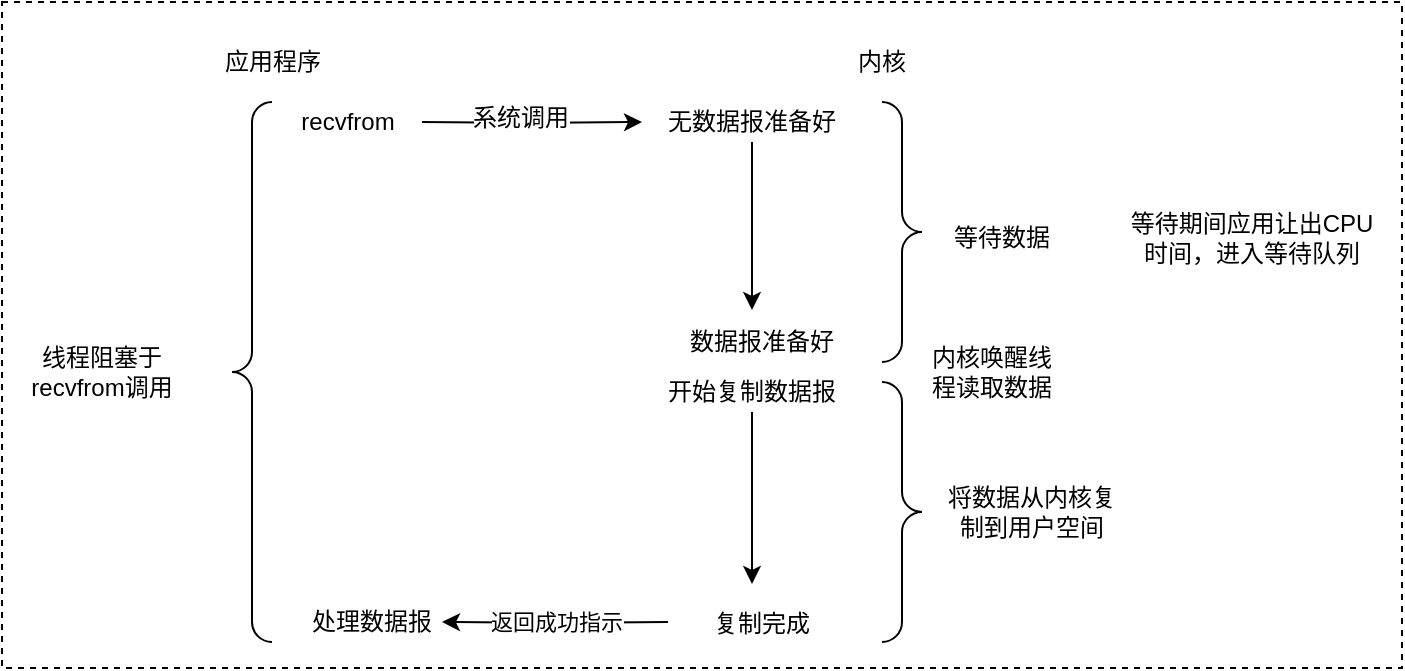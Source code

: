 <mxfile version="10.8.0" type="device"><diagram id="nqRUEJ8KprfKz4v3-YDC" name="阻塞IO模型"><mxGraphModel dx="918" dy="631" grid="0" gridSize="10" guides="1" tooltips="1" connect="1" arrows="1" fold="1" page="1" pageScale="1" pageWidth="4681" pageHeight="3300" math="0" shadow="0"><root><mxCell id="0"/><mxCell id="1" parent="0"/><mxCell id="I0wfclfSH4QR5_rZp_Fg-2" value="" style="rounded=0;whiteSpace=wrap;html=1;dashed=1;" vertex="1" parent="1"><mxGeometry x="100" y="90" width="700" height="333" as="geometry"/></mxCell><mxCell id="0nZ6VPoDSu2_fO6Nby0s-2" value="" style="labelPosition=right;align=left;strokeWidth=1;shape=mxgraph.mockup.markup.curlyBrace;html=1;shadow=0;dashed=0;strokeColor=#000000;direction=north;" parent="1" vertex="1"><mxGeometry x="215" y="140" width="20" height="270" as="geometry"/></mxCell><mxCell id="0nZ6VPoDSu2_fO6Nby0s-3" value="" style="labelPosition=right;align=left;strokeWidth=1;shape=mxgraph.mockup.markup.curlyBrace;html=1;shadow=0;dashed=0;strokeColor=#000000;direction=south;" parent="1" vertex="1"><mxGeometry x="540" y="140" width="20" height="130" as="geometry"/></mxCell><mxCell id="0nZ6VPoDSu2_fO6Nby0s-4" value="" style="labelPosition=right;align=left;strokeWidth=1;shape=mxgraph.mockup.markup.curlyBrace;html=1;shadow=0;dashed=0;strokeColor=#000000;direction=south;" parent="1" vertex="1"><mxGeometry x="540" y="280" width="20" height="130" as="geometry"/></mxCell><mxCell id="0nZ6VPoDSu2_fO6Nby0s-5" value="应用程序" style="text;html=1;strokeColor=none;fillColor=none;align=center;verticalAlign=middle;whiteSpace=wrap;rounded=0;" parent="1" vertex="1"><mxGeometry x="197.5" y="110" width="75" height="20" as="geometry"/></mxCell><mxCell id="0nZ6VPoDSu2_fO6Nby0s-6" value="内核" style="text;html=1;strokeColor=none;fillColor=none;align=center;verticalAlign=middle;whiteSpace=wrap;rounded=0;" parent="1" vertex="1"><mxGeometry x="520" y="110" width="40" height="20" as="geometry"/></mxCell><mxCell id="0nZ6VPoDSu2_fO6Nby0s-9" style="edgeStyle=orthogonalEdgeStyle;rounded=1;orthogonalLoop=1;jettySize=auto;html=1;" parent="1" target="0nZ6VPoDSu2_fO6Nby0s-8" edge="1"><mxGeometry relative="1" as="geometry"><mxPoint x="310" y="150" as="sourcePoint"/></mxGeometry></mxCell><mxCell id="0nZ6VPoDSu2_fO6Nby0s-10" value="系统调用" style="text;html=1;resizable=0;points=[];align=center;verticalAlign=middle;labelBackgroundColor=#ffffff;" parent="0nZ6VPoDSu2_fO6Nby0s-9" vertex="1" connectable="0"><mxGeometry x="-0.109" y="3" relative="1" as="geometry"><mxPoint as="offset"/></mxGeometry></mxCell><mxCell id="0nZ6VPoDSu2_fO6Nby0s-7" value="recvfrom" style="text;html=1;strokeColor=none;fillColor=none;align=center;verticalAlign=middle;whiteSpace=wrap;rounded=0;" parent="1" vertex="1"><mxGeometry x="253" y="140" width="40" height="20" as="geometry"/></mxCell><mxCell id="I0wfclfSH4QR5_rZp_Fg-1" style="edgeStyle=orthogonalEdgeStyle;rounded=0;orthogonalLoop=1;jettySize=auto;html=1;exitX=0.5;exitY=1;exitDx=0;exitDy=0;" edge="1" parent="1" source="0nZ6VPoDSu2_fO6Nby0s-8"><mxGeometry relative="1" as="geometry"><mxPoint x="475" y="244" as="targetPoint"/></mxGeometry></mxCell><mxCell id="0nZ6VPoDSu2_fO6Nby0s-8" value="无数据报准备好" style="text;html=1;strokeColor=none;fillColor=none;align=center;verticalAlign=middle;whiteSpace=wrap;rounded=0;" parent="1" vertex="1"><mxGeometry x="420" y="140" width="110" height="20" as="geometry"/></mxCell><mxCell id="0nZ6VPoDSu2_fO6Nby0s-12" value="等待数据&lt;br&gt;" style="text;html=1;strokeColor=none;fillColor=none;align=center;verticalAlign=middle;whiteSpace=wrap;rounded=0;" parent="1" vertex="1"><mxGeometry x="570" y="195" width="60" height="25" as="geometry"/></mxCell><mxCell id="0nZ6VPoDSu2_fO6Nby0s-13" value="等待期间应用让出CPU时间，进入等待队列" style="text;html=1;strokeColor=none;fillColor=none;align=center;verticalAlign=middle;whiteSpace=wrap;rounded=0;" parent="1" vertex="1"><mxGeometry x="660" y="187.5" width="130" height="40" as="geometry"/></mxCell><mxCell id="0nZ6VPoDSu2_fO6Nby0s-14" value="内核唤醒线程读取数据" style="text;html=1;strokeColor=none;fillColor=none;align=center;verticalAlign=middle;whiteSpace=wrap;rounded=0;" parent="1" vertex="1"><mxGeometry x="560" y="265" width="70" height="20" as="geometry"/></mxCell><mxCell id="0nZ6VPoDSu2_fO6Nby0s-15" value="数据报准备好" style="text;html=1;strokeColor=none;fillColor=none;align=center;verticalAlign=middle;whiteSpace=wrap;rounded=0;" parent="1" vertex="1"><mxGeometry x="440" y="250" width="80" height="20" as="geometry"/></mxCell><mxCell id="1w6tK6_yAaiuUpyiHjOx-1" style="edgeStyle=orthogonalEdgeStyle;rounded=1;orthogonalLoop=1;jettySize=auto;html=1;exitX=0.5;exitY=1;exitDx=0;exitDy=0;" parent="1" source="0nZ6VPoDSu2_fO6Nby0s-16" edge="1"><mxGeometry relative="1" as="geometry"><mxPoint x="475" y="381" as="targetPoint"/></mxGeometry></mxCell><mxCell id="0nZ6VPoDSu2_fO6Nby0s-16" value="开始复制数据报" style="text;html=1;strokeColor=none;fillColor=none;align=center;verticalAlign=middle;whiteSpace=wrap;rounded=0;" parent="1" vertex="1"><mxGeometry x="430" y="275" width="90" height="20" as="geometry"/></mxCell><mxCell id="0nZ6VPoDSu2_fO6Nby0s-19" value="返回成功指示" style="edgeStyle=orthogonalEdgeStyle;rounded=1;orthogonalLoop=1;jettySize=auto;html=1;entryX=1;entryY=0.5;entryDx=0;entryDy=0;" parent="1" target="0nZ6VPoDSu2_fO6Nby0s-18" edge="1"><mxGeometry relative="1" as="geometry"><mxPoint x="433" y="400" as="sourcePoint"/></mxGeometry></mxCell><mxCell id="0nZ6VPoDSu2_fO6Nby0s-17" value="复制完成" style="text;html=1;strokeColor=none;fillColor=none;align=center;verticalAlign=middle;whiteSpace=wrap;rounded=0;" parent="1" vertex="1"><mxGeometry x="455" y="391" width="50" height="20" as="geometry"/></mxCell><mxCell id="0nZ6VPoDSu2_fO6Nby0s-18" value="处理数据报" style="text;html=1;strokeColor=none;fillColor=none;align=center;verticalAlign=middle;whiteSpace=wrap;rounded=0;" parent="1" vertex="1"><mxGeometry x="250" y="390" width="70" height="20" as="geometry"/></mxCell><mxCell id="0nZ6VPoDSu2_fO6Nby0s-20" value="将数据从内核复制到用户空间" style="text;html=1;strokeColor=none;fillColor=none;align=center;verticalAlign=middle;whiteSpace=wrap;rounded=0;" parent="1" vertex="1"><mxGeometry x="570" y="335" width="90" height="20" as="geometry"/></mxCell><mxCell id="0nZ6VPoDSu2_fO6Nby0s-21" value="线程阻塞于recvfrom调用" style="text;html=1;strokeColor=none;fillColor=none;align=center;verticalAlign=middle;whiteSpace=wrap;rounded=0;" parent="1" vertex="1"><mxGeometry x="110" y="265" width="80" height="20" as="geometry"/></mxCell></root></mxGraphModel></diagram><diagram id="v581jQ394xSNRZ6wERJe" name="非阻塞IO模型"><mxGraphModel dx="918" dy="631" grid="0" gridSize="10" guides="1" tooltips="1" connect="1" arrows="1" fold="1" page="1" pageScale="1" pageWidth="4681" pageHeight="3300" math="0" shadow="0"><root><mxCell id="VSYNSSCApN1HcTfF3xBf-0"/><mxCell id="VSYNSSCApN1HcTfF3xBf-1" parent="VSYNSSCApN1HcTfF3xBf-0"/><mxCell id="oaU3bY0-LIZaOlCGmw6o-0" value="" style="rounded=0;whiteSpace=wrap;html=1;dashed=1;gradientColor=#ffffff;" vertex="1" parent="VSYNSSCApN1HcTfF3xBf-1"><mxGeometry x="52" y="100" width="753" height="335" as="geometry"/></mxCell><mxCell id="VSYNSSCApN1HcTfF3xBf-2" value="" style="labelPosition=right;align=left;strokeWidth=1;shape=mxgraph.mockup.markup.curlyBrace;html=1;shadow=0;dashed=0;strokeColor=#000000;direction=north;" parent="VSYNSSCApN1HcTfF3xBf-1" vertex="1"><mxGeometry x="215" y="140" width="20" height="270" as="geometry"/></mxCell><mxCell id="VSYNSSCApN1HcTfF3xBf-3" value="" style="labelPosition=right;align=left;strokeWidth=1;shape=mxgraph.mockup.markup.curlyBrace;html=1;shadow=0;dashed=0;strokeColor=#000000;direction=south;" parent="VSYNSSCApN1HcTfF3xBf-1" vertex="1"><mxGeometry x="540" y="140" width="20" height="130" as="geometry"/></mxCell><mxCell id="VSYNSSCApN1HcTfF3xBf-4" value="" style="labelPosition=right;align=left;strokeWidth=1;shape=mxgraph.mockup.markup.curlyBrace;html=1;shadow=0;dashed=0;strokeColor=#000000;direction=south;" parent="VSYNSSCApN1HcTfF3xBf-1" vertex="1"><mxGeometry x="540" y="280" width="20" height="130" as="geometry"/></mxCell><mxCell id="VSYNSSCApN1HcTfF3xBf-5" value="应用程序" style="text;html=1;strokeColor=none;fillColor=none;align=center;verticalAlign=middle;whiteSpace=wrap;rounded=0;" parent="VSYNSSCApN1HcTfF3xBf-1" vertex="1"><mxGeometry x="197.5" y="110" width="75" height="20" as="geometry"/></mxCell><mxCell id="VSYNSSCApN1HcTfF3xBf-6" value="内核" style="text;html=1;strokeColor=none;fillColor=none;align=center;verticalAlign=middle;whiteSpace=wrap;rounded=0;" parent="VSYNSSCApN1HcTfF3xBf-1" vertex="1"><mxGeometry x="520" y="110" width="40" height="20" as="geometry"/></mxCell><mxCell id="VSYNSSCApN1HcTfF3xBf-7" style="edgeStyle=orthogonalEdgeStyle;rounded=1;orthogonalLoop=1;jettySize=auto;html=1;" parent="VSYNSSCApN1HcTfF3xBf-1" target="VSYNSSCApN1HcTfF3xBf-10" edge="1"><mxGeometry relative="1" as="geometry"><mxPoint x="310" y="150" as="sourcePoint"/></mxGeometry></mxCell><mxCell id="VSYNSSCApN1HcTfF3xBf-8" value="系统调用" style="text;html=1;resizable=0;points=[];align=center;verticalAlign=middle;labelBackgroundColor=#ffffff;" parent="VSYNSSCApN1HcTfF3xBf-7" vertex="1" connectable="0"><mxGeometry x="-0.109" y="3" relative="1" as="geometry"><mxPoint as="offset"/></mxGeometry></mxCell><mxCell id="VSYNSSCApN1HcTfF3xBf-9" value="recvfrom" style="text;html=1;strokeColor=none;fillColor=none;align=center;verticalAlign=middle;whiteSpace=wrap;rounded=0;" parent="VSYNSSCApN1HcTfF3xBf-1" vertex="1"><mxGeometry x="253" y="140" width="40" height="20" as="geometry"/></mxCell><mxCell id="VSYNSSCApN1HcTfF3xBf-10" value="无数据报准备好" style="text;html=1;strokeColor=none;fillColor=none;align=center;verticalAlign=middle;whiteSpace=wrap;rounded=0;" parent="VSYNSSCApN1HcTfF3xBf-1" vertex="1"><mxGeometry x="420" y="140" width="110" height="20" as="geometry"/></mxCell><mxCell id="VSYNSSCApN1HcTfF3xBf-11" value="等待数据&lt;br&gt;" style="text;html=1;strokeColor=none;fillColor=none;align=center;verticalAlign=middle;whiteSpace=wrap;rounded=0;" parent="VSYNSSCApN1HcTfF3xBf-1" vertex="1"><mxGeometry x="570" y="195" width="60" height="25" as="geometry"/></mxCell><mxCell id="VSYNSSCApN1HcTfF3xBf-12" value="采用不断调用recvfrom轮询是否有数据报准备好，轮询期间占用CPU时间" style="text;html=1;strokeColor=none;fillColor=none;align=center;verticalAlign=middle;whiteSpace=wrap;rounded=0;" parent="VSYNSSCApN1HcTfF3xBf-1" vertex="1"><mxGeometry x="660" y="188" width="139" height="40" as="geometry"/></mxCell><mxCell id="VSYNSSCApN1HcTfF3xBf-13" value="数据报准备好" style="text;html=1;strokeColor=none;fillColor=none;align=center;verticalAlign=middle;whiteSpace=wrap;rounded=0;" parent="VSYNSSCApN1HcTfF3xBf-1" vertex="1"><mxGeometry x="440" y="250" width="80" height="20" as="geometry"/></mxCell><mxCell id="VSYNSSCApN1HcTfF3xBf-14" style="edgeStyle=orthogonalEdgeStyle;rounded=1;orthogonalLoop=1;jettySize=auto;html=1;exitX=0.5;exitY=1;exitDx=0;exitDy=0;" parent="VSYNSSCApN1HcTfF3xBf-1" source="VSYNSSCApN1HcTfF3xBf-15" edge="1"><mxGeometry relative="1" as="geometry"><mxPoint x="475" y="380" as="targetPoint"/></mxGeometry></mxCell><mxCell id="VSYNSSCApN1HcTfF3xBf-15" value="开始复制数据报" style="text;html=1;strokeColor=none;fillColor=none;align=center;verticalAlign=middle;whiteSpace=wrap;rounded=0;" parent="VSYNSSCApN1HcTfF3xBf-1" vertex="1"><mxGeometry x="430" y="275" width="90" height="20" as="geometry"/></mxCell><mxCell id="VSYNSSCApN1HcTfF3xBf-16" style="edgeStyle=orthogonalEdgeStyle;rounded=1;orthogonalLoop=1;jettySize=auto;html=1;entryX=1;entryY=0.5;entryDx=0;entryDy=0;" parent="VSYNSSCApN1HcTfF3xBf-1" target="VSYNSSCApN1HcTfF3xBf-19" edge="1"><mxGeometry relative="1" as="geometry"><mxPoint x="446" y="400" as="sourcePoint"/></mxGeometry></mxCell><mxCell id="VSYNSSCApN1HcTfF3xBf-17" value="返回成功指示" style="text;html=1;resizable=0;points=[];align=center;verticalAlign=middle;labelBackgroundColor=#ffffff;" parent="VSYNSSCApN1HcTfF3xBf-16" vertex="1" connectable="0"><mxGeometry x="0.114" y="-3" relative="1" as="geometry"><mxPoint as="offset"/></mxGeometry></mxCell><mxCell id="VSYNSSCApN1HcTfF3xBf-18" value="复制完成" style="text;html=1;strokeColor=none;fillColor=none;align=center;verticalAlign=middle;whiteSpace=wrap;rounded=0;" parent="VSYNSSCApN1HcTfF3xBf-1" vertex="1"><mxGeometry x="455" y="391" width="50" height="20" as="geometry"/></mxCell><mxCell id="VSYNSSCApN1HcTfF3xBf-19" value="处理数据报" style="text;html=1;strokeColor=none;fillColor=none;align=center;verticalAlign=middle;whiteSpace=wrap;rounded=0;" parent="VSYNSSCApN1HcTfF3xBf-1" vertex="1"><mxGeometry x="250" y="390" width="70" height="20" as="geometry"/></mxCell><mxCell id="VSYNSSCApN1HcTfF3xBf-20" value="将数据从内核复制到用户空间" style="text;html=1;strokeColor=none;fillColor=none;align=center;verticalAlign=middle;whiteSpace=wrap;rounded=0;" parent="VSYNSSCApN1HcTfF3xBf-1" vertex="1"><mxGeometry x="570" y="335" width="90" height="20" as="geometry"/></mxCell><mxCell id="VSYNSSCApN1HcTfF3xBf-21" value="应用反复调用recvfrom等待返回成功&lt;br&gt;（轮询）&lt;br&gt;" style="text;html=1;strokeColor=none;fillColor=none;align=center;verticalAlign=middle;whiteSpace=wrap;rounded=0;" parent="VSYNSSCApN1HcTfF3xBf-1" vertex="1"><mxGeometry x="66" y="265" width="124" height="20" as="geometry"/></mxCell><mxCell id="VSYNSSCApN1HcTfF3xBf-22" value="" style="endArrow=classic;html=1;dashed=1;" parent="VSYNSSCApN1HcTfF3xBf-1" edge="1"><mxGeometry width="50" height="50" relative="1" as="geometry"><mxPoint x="423" y="172" as="sourcePoint"/><mxPoint x="293" y="172" as="targetPoint"/></mxGeometry></mxCell><mxCell id="VSYNSSCApN1HcTfF3xBf-23" value="&lt;span&gt;EWOULDBACK&lt;/span&gt;" style="text;html=1;resizable=0;points=[];align=center;verticalAlign=middle;labelBackgroundColor=#ffffff;" parent="VSYNSSCApN1HcTfF3xBf-22" vertex="1" connectable="0"><mxGeometry x="0.031" relative="1" as="geometry"><mxPoint as="offset"/></mxGeometry></mxCell><mxCell id="VSYNSSCApN1HcTfF3xBf-24" style="edgeStyle=orthogonalEdgeStyle;rounded=1;orthogonalLoop=1;jettySize=auto;html=1;" parent="VSYNSSCApN1HcTfF3xBf-1" target="VSYNSSCApN1HcTfF3xBf-27" edge="1"><mxGeometry relative="1" as="geometry"><mxPoint x="306" y="197" as="sourcePoint"/></mxGeometry></mxCell><mxCell id="VSYNSSCApN1HcTfF3xBf-25" value="系统调用" style="text;html=1;resizable=0;points=[];align=center;verticalAlign=middle;labelBackgroundColor=#ffffff;" parent="VSYNSSCApN1HcTfF3xBf-24" vertex="1" connectable="0"><mxGeometry x="-0.109" y="3" relative="1" as="geometry"><mxPoint as="offset"/></mxGeometry></mxCell><mxCell id="VSYNSSCApN1HcTfF3xBf-26" value="recvfrom" style="text;html=1;strokeColor=none;fillColor=none;align=center;verticalAlign=middle;whiteSpace=wrap;rounded=0;" parent="VSYNSSCApN1HcTfF3xBf-1" vertex="1"><mxGeometry x="249" y="187" width="40" height="20" as="geometry"/></mxCell><mxCell id="VSYNSSCApN1HcTfF3xBf-27" value="无数据报准备好" style="text;html=1;strokeColor=none;fillColor=none;align=center;verticalAlign=middle;whiteSpace=wrap;rounded=0;" parent="VSYNSSCApN1HcTfF3xBf-1" vertex="1"><mxGeometry x="416" y="187" width="110" height="20" as="geometry"/></mxCell><mxCell id="VSYNSSCApN1HcTfF3xBf-28" value="" style="endArrow=classic;html=1;dashed=1;" parent="VSYNSSCApN1HcTfF3xBf-1" edge="1"><mxGeometry width="50" height="50" relative="1" as="geometry"><mxPoint x="422" y="218" as="sourcePoint"/><mxPoint x="292" y="218" as="targetPoint"/></mxGeometry></mxCell><mxCell id="VSYNSSCApN1HcTfF3xBf-29" value="&lt;span&gt;EWOULDBACK&lt;/span&gt;" style="text;html=1;resizable=0;points=[];align=center;verticalAlign=middle;labelBackgroundColor=#ffffff;" parent="VSYNSSCApN1HcTfF3xBf-28" vertex="1" connectable="0"><mxGeometry x="0.031" relative="1" as="geometry"><mxPoint as="offset"/></mxGeometry></mxCell><mxCell id="VSYNSSCApN1HcTfF3xBf-30" style="edgeStyle=orthogonalEdgeStyle;rounded=1;orthogonalLoop=1;jettySize=auto;html=1;entryX=0;entryY=0.5;entryDx=0;entryDy=0;" parent="VSYNSSCApN1HcTfF3xBf-1" target="VSYNSSCApN1HcTfF3xBf-13" edge="1"><mxGeometry relative="1" as="geometry"><mxPoint x="306" y="260" as="sourcePoint"/><mxPoint x="416" y="260" as="targetPoint"/></mxGeometry></mxCell><mxCell id="VSYNSSCApN1HcTfF3xBf-31" value="系统调用" style="text;html=1;resizable=0;points=[];align=center;verticalAlign=middle;labelBackgroundColor=#ffffff;" parent="VSYNSSCApN1HcTfF3xBf-30" vertex="1" connectable="0"><mxGeometry x="-0.109" y="3" relative="1" as="geometry"><mxPoint as="offset"/></mxGeometry></mxCell><mxCell id="VSYNSSCApN1HcTfF3xBf-32" value="recvfrom" style="text;html=1;strokeColor=none;fillColor=none;align=center;verticalAlign=middle;whiteSpace=wrap;rounded=0;" parent="VSYNSSCApN1HcTfF3xBf-1" vertex="1"><mxGeometry x="249" y="250" width="40" height="20" as="geometry"/></mxCell></root></mxGraphModel></diagram><diagram id="GVCKvxjnSxqu2m6Mqcjq" name="IO复用模型"><mxGraphModel dx="918" dy="631" grid="0" gridSize="10" guides="1" tooltips="1" connect="1" arrows="1" fold="1" page="1" pageScale="1" pageWidth="4681" pageHeight="3300" math="0" shadow="0"><root><mxCell id="9jILcBUnIwtAKahztIwY-0"/><mxCell id="9jILcBUnIwtAKahztIwY-1" parent="9jILcBUnIwtAKahztIwY-0"/><mxCell id="Byx7WMwL_Z3WpBx1BYxy-0" value="" style="rounded=0;whiteSpace=wrap;html=1;dashed=1;gradientColor=#ffffff;" vertex="1" parent="9jILcBUnIwtAKahztIwY-1"><mxGeometry x="54" y="100" width="739" height="327" as="geometry"/></mxCell><mxCell id="EwUIGSbM9l4uOLHbLc8F-0" value="" style="labelPosition=right;align=left;strokeWidth=1;shape=mxgraph.mockup.markup.curlyBrace;html=1;shadow=0;dashed=0;strokeColor=#000000;direction=north;" parent="9jILcBUnIwtAKahztIwY-1" vertex="1"><mxGeometry x="215" y="140" width="20" height="130" as="geometry"/></mxCell><mxCell id="EwUIGSbM9l4uOLHbLc8F-1" value="" style="labelPosition=right;align=left;strokeWidth=1;shape=mxgraph.mockup.markup.curlyBrace;html=1;shadow=0;dashed=0;strokeColor=#000000;direction=south;" parent="9jILcBUnIwtAKahztIwY-1" vertex="1"><mxGeometry x="540" y="140" width="20" height="130" as="geometry"/></mxCell><mxCell id="EwUIGSbM9l4uOLHbLc8F-2" value="" style="labelPosition=right;align=left;strokeWidth=1;shape=mxgraph.mockup.markup.curlyBrace;html=1;shadow=0;dashed=0;strokeColor=#000000;direction=south;" parent="9jILcBUnIwtAKahztIwY-1" vertex="1"><mxGeometry x="540" y="280" width="20" height="130" as="geometry"/></mxCell><mxCell id="EwUIGSbM9l4uOLHbLc8F-3" value="应用程序" style="text;html=1;strokeColor=none;fillColor=none;align=center;verticalAlign=middle;whiteSpace=wrap;rounded=0;" parent="9jILcBUnIwtAKahztIwY-1" vertex="1"><mxGeometry x="197.5" y="110" width="75" height="20" as="geometry"/></mxCell><mxCell id="EwUIGSbM9l4uOLHbLc8F-4" value="内核" style="text;html=1;strokeColor=none;fillColor=none;align=center;verticalAlign=middle;whiteSpace=wrap;rounded=0;" parent="9jILcBUnIwtAKahztIwY-1" vertex="1"><mxGeometry x="520" y="110" width="40" height="20" as="geometry"/></mxCell><mxCell id="EwUIGSbM9l4uOLHbLc8F-5" style="edgeStyle=orthogonalEdgeStyle;rounded=1;orthogonalLoop=1;jettySize=auto;html=1;" parent="9jILcBUnIwtAKahztIwY-1" target="EwUIGSbM9l4uOLHbLc8F-8" edge="1"><mxGeometry relative="1" as="geometry"><mxPoint x="310" y="150" as="sourcePoint"/></mxGeometry></mxCell><mxCell id="EwUIGSbM9l4uOLHbLc8F-6" value="系统调用" style="text;html=1;resizable=0;points=[];align=center;verticalAlign=middle;labelBackgroundColor=#ffffff;" parent="EwUIGSbM9l4uOLHbLc8F-5" vertex="1" connectable="0"><mxGeometry x="-0.109" y="3" relative="1" as="geometry"><mxPoint as="offset"/></mxGeometry></mxCell><mxCell id="EwUIGSbM9l4uOLHbLc8F-7" value="select" style="text;html=1;strokeColor=none;fillColor=none;align=center;verticalAlign=middle;whiteSpace=wrap;rounded=0;" parent="9jILcBUnIwtAKahztIwY-1" vertex="1"><mxGeometry x="253" y="140" width="40" height="20" as="geometry"/></mxCell><mxCell id="-B95hnC8YY6L72RyN-wR-0" style="edgeStyle=orthogonalEdgeStyle;rounded=0;orthogonalLoop=1;jettySize=auto;html=1;exitX=0.5;exitY=1;exitDx=0;exitDy=0;" edge="1" parent="9jILcBUnIwtAKahztIwY-1" source="EwUIGSbM9l4uOLHbLc8F-8"><mxGeometry relative="1" as="geometry"><mxPoint x="475" y="244" as="targetPoint"/></mxGeometry></mxCell><mxCell id="EwUIGSbM9l4uOLHbLc8F-8" value="无数据报准备好" style="text;html=1;strokeColor=none;fillColor=none;align=center;verticalAlign=middle;whiteSpace=wrap;rounded=0;" parent="9jILcBUnIwtAKahztIwY-1" vertex="1"><mxGeometry x="420" y="140" width="110" height="20" as="geometry"/></mxCell><mxCell id="EwUIGSbM9l4uOLHbLc8F-9" value="等待数据&lt;br&gt;" style="text;html=1;strokeColor=none;fillColor=none;align=center;verticalAlign=middle;whiteSpace=wrap;rounded=0;" parent="9jILcBUnIwtAKahztIwY-1" vertex="1"><mxGeometry x="570" y="195" width="60" height="25" as="geometry"/></mxCell><mxCell id="EwUIGSbM9l4uOLHbLc8F-10" value="select调用阻塞于多个文件描述符上，等待有数据报准备好" style="text;html=1;strokeColor=none;fillColor=none;align=center;verticalAlign=middle;whiteSpace=wrap;rounded=0;" parent="9jILcBUnIwtAKahztIwY-1" vertex="1"><mxGeometry x="660" y="188" width="110" height="40" as="geometry"/></mxCell><mxCell id="EwUIGSbM9l4uOLHbLc8F-20" style="edgeStyle=orthogonalEdgeStyle;rounded=0;orthogonalLoop=1;jettySize=auto;html=1;dashed=1;" parent="9jILcBUnIwtAKahztIwY-1" edge="1"><mxGeometry relative="1" as="geometry"><mxPoint x="276" y="260.5" as="targetPoint"/><mxPoint x="420" y="260.5" as="sourcePoint"/></mxGeometry></mxCell><mxCell id="EwUIGSbM9l4uOLHbLc8F-21" value="返回可读条件" style="text;html=1;resizable=0;points=[];align=center;verticalAlign=middle;labelBackgroundColor=#ffffff;" parent="EwUIGSbM9l4uOLHbLc8F-20" vertex="1" connectable="0"><mxGeometry x="0.167" y="-2" relative="1" as="geometry"><mxPoint as="offset"/></mxGeometry></mxCell><mxCell id="EwUIGSbM9l4uOLHbLc8F-12" value="数据报准备好" style="text;html=1;strokeColor=none;fillColor=none;align=center;verticalAlign=middle;whiteSpace=wrap;rounded=0;" parent="9jILcBUnIwtAKahztIwY-1" vertex="1"><mxGeometry x="440" y="250" width="80" height="20" as="geometry"/></mxCell><mxCell id="EwUIGSbM9l4uOLHbLc8F-13" style="edgeStyle=orthogonalEdgeStyle;rounded=1;orthogonalLoop=1;jettySize=auto;html=1;exitX=0.5;exitY=1;exitDx=0;exitDy=0;" parent="9jILcBUnIwtAKahztIwY-1" source="EwUIGSbM9l4uOLHbLc8F-14" edge="1"><mxGeometry relative="1" as="geometry"><mxPoint x="475" y="381" as="targetPoint"/></mxGeometry></mxCell><mxCell id="EwUIGSbM9l4uOLHbLc8F-14" value="复制数据报" style="text;html=1;strokeColor=none;fillColor=none;align=center;verticalAlign=middle;whiteSpace=wrap;rounded=0;" parent="9jILcBUnIwtAKahztIwY-1" vertex="1"><mxGeometry x="430" y="275" width="90" height="20" as="geometry"/></mxCell><mxCell id="EwUIGSbM9l4uOLHbLc8F-15" value="返回成功指示" style="edgeStyle=orthogonalEdgeStyle;rounded=1;orthogonalLoop=1;jettySize=auto;html=1;entryX=1;entryY=0.5;entryDx=0;entryDy=0;" parent="9jILcBUnIwtAKahztIwY-1" target="EwUIGSbM9l4uOLHbLc8F-17" edge="1"><mxGeometry relative="1" as="geometry"><mxPoint x="433" y="400" as="sourcePoint"/></mxGeometry></mxCell><mxCell id="EwUIGSbM9l4uOLHbLc8F-16" value="复制完成" style="text;html=1;strokeColor=none;fillColor=none;align=center;verticalAlign=middle;whiteSpace=wrap;rounded=0;" parent="9jILcBUnIwtAKahztIwY-1" vertex="1"><mxGeometry x="455" y="391" width="50" height="20" as="geometry"/></mxCell><mxCell id="EwUIGSbM9l4uOLHbLc8F-17" value="处理数据报" style="text;html=1;strokeColor=none;fillColor=none;align=center;verticalAlign=middle;whiteSpace=wrap;rounded=0;" parent="9jILcBUnIwtAKahztIwY-1" vertex="1"><mxGeometry x="250" y="390" width="70" height="20" as="geometry"/></mxCell><mxCell id="EwUIGSbM9l4uOLHbLc8F-18" value="将数据从内核复制到用户空间" style="text;html=1;strokeColor=none;fillColor=none;align=center;verticalAlign=middle;whiteSpace=wrap;rounded=0;" parent="9jILcBUnIwtAKahztIwY-1" vertex="1"><mxGeometry x="570" y="335" width="90" height="20" as="geometry"/></mxCell><mxCell id="EwUIGSbM9l4uOLHbLc8F-19" value="线程受阻于select调用，等待多个套接字中的任意一个变为可读" style="text;html=1;strokeColor=none;fillColor=none;align=center;verticalAlign=middle;whiteSpace=wrap;rounded=0;" parent="9jILcBUnIwtAKahztIwY-1" vertex="1"><mxGeometry x="70" y="185" width="128" height="20" as="geometry"/></mxCell><mxCell id="EwUIGSbM9l4uOLHbLc8F-23" style="edgeStyle=orthogonalEdgeStyle;rounded=0;orthogonalLoop=1;jettySize=auto;html=1;exitX=1;exitY=0.5;exitDx=0;exitDy=0;" parent="9jILcBUnIwtAKahztIwY-1" edge="1"><mxGeometry relative="1" as="geometry"><mxPoint x="420" y="285" as="targetPoint"/><mxPoint x="311" y="285" as="sourcePoint"/><Array as="points"><mxPoint x="380" y="285"/><mxPoint x="380" y="285"/></Array></mxGeometry></mxCell><mxCell id="EwUIGSbM9l4uOLHbLc8F-24" value="系统调用" style="text;html=1;resizable=0;points=[];align=center;verticalAlign=middle;labelBackgroundColor=#ffffff;" parent="EwUIGSbM9l4uOLHbLc8F-23" vertex="1" connectable="0"><mxGeometry x="0.266" y="25" relative="1" as="geometry"><mxPoint x="-25" y="23" as="offset"/></mxGeometry></mxCell><mxCell id="EwUIGSbM9l4uOLHbLc8F-22" value="recvfrom" style="text;html=1;strokeColor=none;fillColor=none;align=center;verticalAlign=middle;whiteSpace=wrap;rounded=0;" parent="9jILcBUnIwtAKahztIwY-1" vertex="1"><mxGeometry x="253" y="275" width="40" height="20" as="geometry"/></mxCell><mxCell id="EwUIGSbM9l4uOLHbLc8F-25" value="" style="labelPosition=right;align=left;strokeWidth=1;shape=mxgraph.mockup.markup.curlyBrace;html=1;shadow=0;dashed=0;strokeColor=#000000;direction=north;" parent="9jILcBUnIwtAKahztIwY-1" vertex="1"><mxGeometry x="215" y="280" width="20" height="130" as="geometry"/></mxCell><mxCell id="EwUIGSbM9l4uOLHbLc8F-26" value="数据复制到应用缓冲区期间，线程阻塞" style="text;html=1;strokeColor=none;fillColor=none;align=center;verticalAlign=middle;whiteSpace=wrap;rounded=0;" parent="9jILcBUnIwtAKahztIwY-1" vertex="1"><mxGeometry x="80" y="335" width="118" height="20" as="geometry"/></mxCell></root></mxGraphModel></diagram><diagram id="kx3I4EqHYdNLPolHm3w5" name="信号驱动IO模型"><mxGraphModel dx="918" dy="631" grid="0" gridSize="10" guides="1" tooltips="1" connect="1" arrows="1" fold="1" page="1" pageScale="1" pageWidth="4681" pageHeight="3300" math="0" shadow="0"><root><mxCell id="XQoW16LhWk1EPBAuYOHJ-0"/><mxCell id="XQoW16LhWk1EPBAuYOHJ-1" parent="XQoW16LhWk1EPBAuYOHJ-0"/><mxCell id="2tI0py6zcCf3JTQcQtYk-0" value="" style="rounded=0;whiteSpace=wrap;html=1;dashed=1;gradientColor=#ffffff;" vertex="1" parent="XQoW16LhWk1EPBAuYOHJ-1"><mxGeometry x="71" y="95" width="604" height="342" as="geometry"/></mxCell><mxCell id="xBQ-x83o15goQzwRMKh_-0" value="" style="labelPosition=right;align=left;strokeWidth=1;shape=mxgraph.mockup.markup.curlyBrace;html=1;shadow=0;dashed=0;strokeColor=#000000;direction=north;" vertex="1" parent="XQoW16LhWk1EPBAuYOHJ-1"><mxGeometry x="215" y="140" width="20" height="130" as="geometry"/></mxCell><mxCell id="xBQ-x83o15goQzwRMKh_-1" value="" style="labelPosition=right;align=left;strokeWidth=1;shape=mxgraph.mockup.markup.curlyBrace;html=1;shadow=0;dashed=0;strokeColor=#000000;direction=south;" vertex="1" parent="XQoW16LhWk1EPBAuYOHJ-1"><mxGeometry x="540" y="140" width="20" height="130" as="geometry"/></mxCell><mxCell id="xBQ-x83o15goQzwRMKh_-2" value="" style="labelPosition=right;align=left;strokeWidth=1;shape=mxgraph.mockup.markup.curlyBrace;html=1;shadow=0;dashed=0;strokeColor=#000000;direction=south;" vertex="1" parent="XQoW16LhWk1EPBAuYOHJ-1"><mxGeometry x="540" y="280" width="20" height="130" as="geometry"/></mxCell><mxCell id="xBQ-x83o15goQzwRMKh_-3" value="应用程序" style="text;html=1;strokeColor=none;fillColor=none;align=center;verticalAlign=middle;whiteSpace=wrap;rounded=0;" vertex="1" parent="XQoW16LhWk1EPBAuYOHJ-1"><mxGeometry x="197.5" y="110" width="75" height="20" as="geometry"/></mxCell><mxCell id="xBQ-x83o15goQzwRMKh_-4" value="内核" style="text;html=1;strokeColor=none;fillColor=none;align=center;verticalAlign=middle;whiteSpace=wrap;rounded=0;" vertex="1" parent="XQoW16LhWk1EPBAuYOHJ-1"><mxGeometry x="520" y="110" width="40" height="20" as="geometry"/></mxCell><mxCell id="xBQ-x83o15goQzwRMKh_-5" style="edgeStyle=orthogonalEdgeStyle;rounded=1;orthogonalLoop=1;jettySize=auto;html=1;exitX=1;exitY=0.5;exitDx=0;exitDy=0;" edge="1" parent="XQoW16LhWk1EPBAuYOHJ-1"><mxGeometry relative="1" as="geometry"><mxPoint x="330" y="145" as="sourcePoint"/><mxPoint x="420" y="145" as="targetPoint"/></mxGeometry></mxCell><mxCell id="xBQ-x83o15goQzwRMKh_-6" value="系统调用" style="text;html=1;resizable=0;points=[];align=center;verticalAlign=middle;labelBackgroundColor=#ffffff;" vertex="1" connectable="0" parent="xBQ-x83o15goQzwRMKh_-5"><mxGeometry x="-0.109" y="3" relative="1" as="geometry"><mxPoint as="offset"/></mxGeometry></mxCell><mxCell id="xBQ-x83o15goQzwRMKh_-7" value="建立SIGIO的信号处理程序" style="text;html=1;strokeColor=none;fillColor=none;align=center;verticalAlign=middle;whiteSpace=wrap;rounded=0;" vertex="1" parent="XQoW16LhWk1EPBAuYOHJ-1"><mxGeometry x="253" y="140" width="77" height="20" as="geometry"/></mxCell><mxCell id="xBQ-x83o15goQzwRMKh_-26" value="返回" style="edgeStyle=orthogonalEdgeStyle;rounded=0;orthogonalLoop=1;jettySize=auto;html=1;exitX=0;exitY=0.75;exitDx=0;exitDy=0;entryX=1;entryY=0.75;entryDx=0;entryDy=0;dashed=1;" edge="1" parent="XQoW16LhWk1EPBAuYOHJ-1"><mxGeometry relative="1" as="geometry"><mxPoint x="420" y="159" as="sourcePoint"/><mxPoint x="330" y="159" as="targetPoint"/></mxGeometry></mxCell><mxCell id="6pduzWAgGNiymVdaT-Ik-0" style="edgeStyle=orthogonalEdgeStyle;rounded=0;orthogonalLoop=1;jettySize=auto;html=1;exitX=0.5;exitY=1;exitDx=0;exitDy=0;" edge="1" parent="XQoW16LhWk1EPBAuYOHJ-1" source="xBQ-x83o15goQzwRMKh_-8"><mxGeometry relative="1" as="geometry"><mxPoint x="475" y="244" as="targetPoint"/></mxGeometry></mxCell><mxCell id="xBQ-x83o15goQzwRMKh_-8" value="无数据报准备好" style="text;html=1;strokeColor=none;fillColor=none;align=center;verticalAlign=middle;whiteSpace=wrap;rounded=0;" vertex="1" parent="XQoW16LhWk1EPBAuYOHJ-1"><mxGeometry x="420" y="140" width="110" height="20" as="geometry"/></mxCell><mxCell id="xBQ-x83o15goQzwRMKh_-9" value="等待数据&lt;br&gt;" style="text;html=1;strokeColor=none;fillColor=none;align=center;verticalAlign=middle;whiteSpace=wrap;rounded=0;" vertex="1" parent="XQoW16LhWk1EPBAuYOHJ-1"><mxGeometry x="570" y="195" width="60" height="25" as="geometry"/></mxCell><mxCell id="xBQ-x83o15goQzwRMKh_-28" style="edgeStyle=orthogonalEdgeStyle;rounded=0;orthogonalLoop=1;jettySize=auto;html=1;exitX=0;exitY=0.5;exitDx=0;exitDy=0;entryX=1;entryY=0.5;entryDx=0;entryDy=0;dashed=1;" edge="1" parent="XQoW16LhWk1EPBAuYOHJ-1" source="xBQ-x83o15goQzwRMKh_-13" target="xBQ-x83o15goQzwRMKh_-27"><mxGeometry relative="1" as="geometry"/></mxCell><mxCell id="xBQ-x83o15goQzwRMKh_-29" value="递交SIGIO" style="text;html=1;resizable=0;points=[];align=center;verticalAlign=middle;labelBackgroundColor=#ffffff;" vertex="1" connectable="0" parent="xBQ-x83o15goQzwRMKh_-28"><mxGeometry x="0.069" y="-2" relative="1" as="geometry"><mxPoint as="offset"/></mxGeometry></mxCell><mxCell id="xBQ-x83o15goQzwRMKh_-13" value="数据报准备好" style="text;html=1;strokeColor=none;fillColor=none;align=center;verticalAlign=middle;whiteSpace=wrap;rounded=0;" vertex="1" parent="XQoW16LhWk1EPBAuYOHJ-1"><mxGeometry x="440" y="250" width="80" height="20" as="geometry"/></mxCell><mxCell id="xBQ-x83o15goQzwRMKh_-14" style="edgeStyle=orthogonalEdgeStyle;rounded=1;orthogonalLoop=1;jettySize=auto;html=1;exitX=0.5;exitY=1;exitDx=0;exitDy=0;" edge="1" parent="XQoW16LhWk1EPBAuYOHJ-1" source="xBQ-x83o15goQzwRMKh_-15"><mxGeometry relative="1" as="geometry"><mxPoint x="475" y="381" as="targetPoint"/></mxGeometry></mxCell><mxCell id="xBQ-x83o15goQzwRMKh_-15" value="复制数据报" style="text;html=1;strokeColor=none;fillColor=none;align=center;verticalAlign=middle;whiteSpace=wrap;rounded=0;" vertex="1" parent="XQoW16LhWk1EPBAuYOHJ-1"><mxGeometry x="430" y="275" width="90" height="20" as="geometry"/></mxCell><mxCell id="xBQ-x83o15goQzwRMKh_-16" value="返回成功指示" style="edgeStyle=orthogonalEdgeStyle;rounded=1;orthogonalLoop=1;jettySize=auto;html=1;entryX=1;entryY=0.5;entryDx=0;entryDy=0;" edge="1" parent="XQoW16LhWk1EPBAuYOHJ-1" target="xBQ-x83o15goQzwRMKh_-18"><mxGeometry relative="1" as="geometry"><mxPoint x="433" y="400" as="sourcePoint"/></mxGeometry></mxCell><mxCell id="xBQ-x83o15goQzwRMKh_-17" value="复制完成" style="text;html=1;strokeColor=none;fillColor=none;align=center;verticalAlign=middle;whiteSpace=wrap;rounded=0;" vertex="1" parent="XQoW16LhWk1EPBAuYOHJ-1"><mxGeometry x="455" y="391" width="50" height="20" as="geometry"/></mxCell><mxCell id="xBQ-x83o15goQzwRMKh_-18" value="处理数据报" style="text;html=1;strokeColor=none;fillColor=none;align=center;verticalAlign=middle;whiteSpace=wrap;rounded=0;" vertex="1" parent="XQoW16LhWk1EPBAuYOHJ-1"><mxGeometry x="250" y="390" width="70" height="20" as="geometry"/></mxCell><mxCell id="xBQ-x83o15goQzwRMKh_-19" value="将数据从内核复制到用户空间" style="text;html=1;strokeColor=none;fillColor=none;align=center;verticalAlign=middle;whiteSpace=wrap;rounded=0;" vertex="1" parent="XQoW16LhWk1EPBAuYOHJ-1"><mxGeometry x="570" y="335" width="90" height="20" as="geometry"/></mxCell><mxCell id="xBQ-x83o15goQzwRMKh_-20" value="线程继续执行" style="text;html=1;strokeColor=none;fillColor=none;align=center;verticalAlign=middle;whiteSpace=wrap;rounded=0;" vertex="1" parent="XQoW16LhWk1EPBAuYOHJ-1"><mxGeometry x="120" y="185" width="78" height="20" as="geometry"/></mxCell><mxCell id="xBQ-x83o15goQzwRMKh_-21" style="edgeStyle=orthogonalEdgeStyle;rounded=0;orthogonalLoop=1;jettySize=auto;html=1;exitX=1;exitY=0.5;exitDx=0;exitDy=0;" edge="1" parent="XQoW16LhWk1EPBAuYOHJ-1"><mxGeometry relative="1" as="geometry"><mxPoint x="420" y="285" as="targetPoint"/><mxPoint x="311" y="285" as="sourcePoint"/><Array as="points"><mxPoint x="380" y="285"/><mxPoint x="380" y="285"/></Array></mxGeometry></mxCell><mxCell id="xBQ-x83o15goQzwRMKh_-22" value="系统调用" style="text;html=1;resizable=0;points=[];align=center;verticalAlign=middle;labelBackgroundColor=#ffffff;" vertex="1" connectable="0" parent="xBQ-x83o15goQzwRMKh_-21"><mxGeometry x="0.266" y="25" relative="1" as="geometry"><mxPoint x="-25" y="23" as="offset"/></mxGeometry></mxCell><mxCell id="xBQ-x83o15goQzwRMKh_-23" value="recvfrom" style="text;html=1;strokeColor=none;fillColor=none;align=center;verticalAlign=middle;whiteSpace=wrap;rounded=0;" vertex="1" parent="XQoW16LhWk1EPBAuYOHJ-1"><mxGeometry x="253" y="275" width="40" height="20" as="geometry"/></mxCell><mxCell id="xBQ-x83o15goQzwRMKh_-24" value="" style="labelPosition=right;align=left;strokeWidth=1;shape=mxgraph.mockup.markup.curlyBrace;html=1;shadow=0;dashed=0;strokeColor=#000000;direction=north;" vertex="1" parent="XQoW16LhWk1EPBAuYOHJ-1"><mxGeometry x="215" y="280" width="20" height="130" as="geometry"/></mxCell><mxCell id="xBQ-x83o15goQzwRMKh_-25" value="数据复制到应用缓冲区期间，线程阻塞" style="text;html=1;strokeColor=none;fillColor=none;align=center;verticalAlign=middle;whiteSpace=wrap;rounded=0;" vertex="1" parent="XQoW16LhWk1EPBAuYOHJ-1"><mxGeometry x="80" y="335" width="118" height="20" as="geometry"/></mxCell><mxCell id="xBQ-x83o15goQzwRMKh_-27" value="信号处理程序" style="text;html=1;strokeColor=none;fillColor=none;align=center;verticalAlign=middle;whiteSpace=wrap;rounded=0;" vertex="1" parent="XQoW16LhWk1EPBAuYOHJ-1"><mxGeometry x="246.5" y="250" width="77" height="20" as="geometry"/></mxCell></root></mxGraphModel></diagram><diagram id="lkDLZXfhWA02MioyRh2T" name="异步IO模型"><mxGraphModel dx="918" dy="631" grid="0" gridSize="10" guides="1" tooltips="1" connect="1" arrows="1" fold="1" page="1" pageScale="1" pageWidth="4681" pageHeight="3300" math="0" shadow="0"><root><mxCell id="upazd4mzYMtb3whU23BH-0"/><mxCell id="upazd4mzYMtb3whU23BH-1" parent="upazd4mzYMtb3whU23BH-0"/><mxCell id="CfSwjh--JRu-7m1sf39v-0" value="" style="rounded=0;whiteSpace=wrap;html=1;dashed=1;gradientColor=#ffffff;" vertex="1" parent="upazd4mzYMtb3whU23BH-1"><mxGeometry x="95" y="90" width="584" height="339" as="geometry"/></mxCell><mxCell id="nDQ0Mz746QJt3_koQc1y-0" value="" style="labelPosition=right;align=left;strokeWidth=1;shape=mxgraph.mockup.markup.curlyBrace;html=1;shadow=0;dashed=0;strokeColor=#000000;direction=north;" vertex="1" parent="upazd4mzYMtb3whU23BH-1"><mxGeometry x="215" y="140" width="20" height="270" as="geometry"/></mxCell><mxCell id="nDQ0Mz746QJt3_koQc1y-1" value="" style="labelPosition=right;align=left;strokeWidth=1;shape=mxgraph.mockup.markup.curlyBrace;html=1;shadow=0;dashed=0;strokeColor=#000000;direction=south;" vertex="1" parent="upazd4mzYMtb3whU23BH-1"><mxGeometry x="540" y="140" width="20" height="130" as="geometry"/></mxCell><mxCell id="nDQ0Mz746QJt3_koQc1y-2" value="" style="labelPosition=right;align=left;strokeWidth=1;shape=mxgraph.mockup.markup.curlyBrace;html=1;shadow=0;dashed=0;strokeColor=#000000;direction=south;" vertex="1" parent="upazd4mzYMtb3whU23BH-1"><mxGeometry x="540" y="280" width="20" height="130" as="geometry"/></mxCell><mxCell id="nDQ0Mz746QJt3_koQc1y-3" value="应用程序" style="text;html=1;strokeColor=none;fillColor=none;align=center;verticalAlign=middle;whiteSpace=wrap;rounded=0;" vertex="1" parent="upazd4mzYMtb3whU23BH-1"><mxGeometry x="197.5" y="110" width="75" height="20" as="geometry"/></mxCell><mxCell id="nDQ0Mz746QJt3_koQc1y-4" value="内核" style="text;html=1;strokeColor=none;fillColor=none;align=center;verticalAlign=middle;whiteSpace=wrap;rounded=0;" vertex="1" parent="upazd4mzYMtb3whU23BH-1"><mxGeometry x="520" y="110" width="40" height="20" as="geometry"/></mxCell><mxCell id="nDQ0Mz746QJt3_koQc1y-5" style="edgeStyle=orthogonalEdgeStyle;rounded=1;orthogonalLoop=1;jettySize=auto;html=1;" edge="1" parent="upazd4mzYMtb3whU23BH-1"><mxGeometry relative="1" as="geometry"><mxPoint x="310" y="142" as="sourcePoint"/><mxPoint x="420" y="142" as="targetPoint"/></mxGeometry></mxCell><mxCell id="nDQ0Mz746QJt3_koQc1y-6" value="系统调用" style="text;html=1;resizable=0;points=[];align=center;verticalAlign=middle;labelBackgroundColor=#ffffff;" vertex="1" connectable="0" parent="nDQ0Mz746QJt3_koQc1y-5"><mxGeometry x="-0.109" y="3" relative="1" as="geometry"><mxPoint as="offset"/></mxGeometry></mxCell><mxCell id="nDQ0Mz746QJt3_koQc1y-7" value="aio_read" style="text;html=1;strokeColor=none;fillColor=none;align=center;verticalAlign=middle;whiteSpace=wrap;rounded=0;" vertex="1" parent="upazd4mzYMtb3whU23BH-1"><mxGeometry x="253" y="140" width="40" height="20" as="geometry"/></mxCell><mxCell id="djbOA57wtJ0zQgl8erul-0" value="返回" style="edgeStyle=orthogonalEdgeStyle;rounded=0;orthogonalLoop=1;jettySize=auto;html=1;exitX=0;exitY=0.75;exitDx=0;exitDy=0;dashed=1;" edge="1" parent="upazd4mzYMtb3whU23BH-1"><mxGeometry relative="1" as="geometry"><mxPoint x="310" y="159" as="targetPoint"/><mxPoint x="420" y="159" as="sourcePoint"/></mxGeometry></mxCell><mxCell id="djbOA57wtJ0zQgl8erul-1" style="edgeStyle=orthogonalEdgeStyle;rounded=0;orthogonalLoop=1;jettySize=auto;html=1;exitX=0.5;exitY=1;exitDx=0;exitDy=0;" edge="1" parent="upazd4mzYMtb3whU23BH-1" source="nDQ0Mz746QJt3_koQc1y-8"><mxGeometry relative="1" as="geometry"><mxPoint x="475" y="240" as="targetPoint"/></mxGeometry></mxCell><mxCell id="nDQ0Mz746QJt3_koQc1y-8" value="无数据报准备好" style="text;html=1;strokeColor=none;fillColor=none;align=center;verticalAlign=middle;whiteSpace=wrap;rounded=0;" vertex="1" parent="upazd4mzYMtb3whU23BH-1"><mxGeometry x="420" y="140" width="110" height="20" as="geometry"/></mxCell><mxCell id="nDQ0Mz746QJt3_koQc1y-9" value="等待数据&lt;br&gt;" style="text;html=1;strokeColor=none;fillColor=none;align=center;verticalAlign=middle;whiteSpace=wrap;rounded=0;" vertex="1" parent="upazd4mzYMtb3whU23BH-1"><mxGeometry x="570" y="195" width="60" height="25" as="geometry"/></mxCell><mxCell id="nDQ0Mz746QJt3_koQc1y-12" value="数据报准备好" style="text;html=1;strokeColor=none;fillColor=none;align=center;verticalAlign=middle;whiteSpace=wrap;rounded=0;" vertex="1" parent="upazd4mzYMtb3whU23BH-1"><mxGeometry x="440" y="250" width="80" height="20" as="geometry"/></mxCell><mxCell id="nDQ0Mz746QJt3_koQc1y-13" style="edgeStyle=orthogonalEdgeStyle;rounded=1;orthogonalLoop=1;jettySize=auto;html=1;exitX=0.5;exitY=1;exitDx=0;exitDy=0;" edge="1" parent="upazd4mzYMtb3whU23BH-1" source="nDQ0Mz746QJt3_koQc1y-14"><mxGeometry relative="1" as="geometry"><mxPoint x="475" y="381" as="targetPoint"/></mxGeometry></mxCell><mxCell id="nDQ0Mz746QJt3_koQc1y-14" value="开始复制数据报" style="text;html=1;strokeColor=none;fillColor=none;align=center;verticalAlign=middle;whiteSpace=wrap;rounded=0;" vertex="1" parent="upazd4mzYMtb3whU23BH-1"><mxGeometry x="430" y="275" width="90" height="20" as="geometry"/></mxCell><mxCell id="nDQ0Mz746QJt3_koQc1y-15" value="递交aio_read中&lt;br&gt;指定的信号&lt;br&gt;" style="edgeStyle=orthogonalEdgeStyle;rounded=1;orthogonalLoop=1;jettySize=auto;html=1;entryX=1;entryY=0.5;entryDx=0;entryDy=0;" edge="1" parent="upazd4mzYMtb3whU23BH-1" target="nDQ0Mz746QJt3_koQc1y-17"><mxGeometry relative="1" as="geometry"><mxPoint x="433" y="400" as="sourcePoint"/></mxGeometry></mxCell><mxCell id="nDQ0Mz746QJt3_koQc1y-16" value="复制完成" style="text;html=1;strokeColor=none;fillColor=none;align=center;verticalAlign=middle;whiteSpace=wrap;rounded=0;" vertex="1" parent="upazd4mzYMtb3whU23BH-1"><mxGeometry x="455" y="391" width="50" height="20" as="geometry"/></mxCell><mxCell id="nDQ0Mz746QJt3_koQc1y-17" value="处理数据报" style="text;html=1;strokeColor=none;fillColor=none;align=center;verticalAlign=middle;whiteSpace=wrap;rounded=0;" vertex="1" parent="upazd4mzYMtb3whU23BH-1"><mxGeometry x="250" y="390" width="70" height="20" as="geometry"/></mxCell><mxCell id="nDQ0Mz746QJt3_koQc1y-18" value="将数据从内核复制到用户空间" style="text;html=1;strokeColor=none;fillColor=none;align=center;verticalAlign=middle;whiteSpace=wrap;rounded=0;" vertex="1" parent="upazd4mzYMtb3whU23BH-1"><mxGeometry x="570" y="335" width="90" height="20" as="geometry"/></mxCell><mxCell id="nDQ0Mz746QJt3_koQc1y-19" value="线程继续执行" style="text;html=1;strokeColor=none;fillColor=none;align=center;verticalAlign=middle;whiteSpace=wrap;rounded=0;" vertex="1" parent="upazd4mzYMtb3whU23BH-1"><mxGeometry x="110" y="265" width="80" height="20" as="geometry"/></mxCell></root></mxGraphModel></diagram></mxfile>